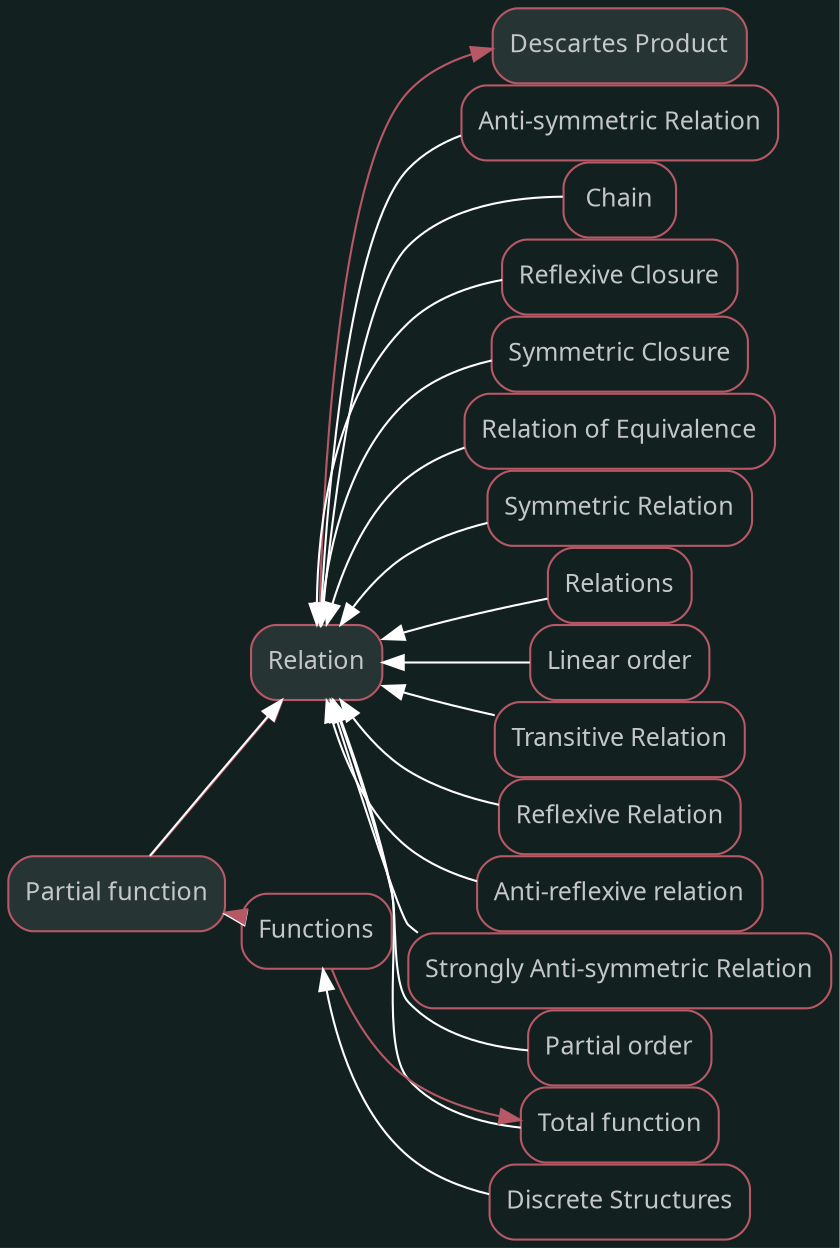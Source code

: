 digraph "Partial function" {graph [nodesep=0,ranksep=0,rankdir="LR",bgcolor="#132020"];node [shape="rectangle",style="rounded,filled",fontname="sans",fontsize="12px",labelfontname="sans",color="#b75867",fillcolor="#273434",fontcolor="#c4c7c7"];"Partial function" [label="Partial function",tooltip="Partial function",URL="../Partial function.html",target="_parent"];"Relation" [label="Relation",tooltip="Relation",URL="../Relation.html",target="_parent"];subgraph "Forward Partial function" {edge [color="#b75867"];"Partial function" -> "Relation";}
node [shape="rectangle",style="rounded",fontname="sans",fontsize="12px",labelfontname="sans",color="#b75867",fillcolor="#FFFFFF",fontcolor="#c4c7c7"];"Functions" [label="Functions",tooltip="Functions",URL="../Functions.html",target="_parent"];subgraph "Backward Partial function" {edge [dir="back",color="#FFFFFF"];"Partial function" -> "Functions";}node [shape="rectangle",style="rounded,filled",fontname="sans",fontsize="12px",labelfontname="sans",color="#b75867",fillcolor="#273434",fontcolor="#c4c7c7"];"Relation" [label="Relation",tooltip="Relation",URL="../Relation.html",target="_parent"];"Descartes Product" [label="Descartes Product",tooltip="Descartes Product",URL="../Descartes Product.html",target="_parent"];subgraph "Forward Relation" {edge [color="#b75867"];"Relation" -> "Descartes Product";}
node [shape="rectangle",style="rounded",fontname="sans",fontsize="12px",labelfontname="sans",color="#b75867",fillcolor="#FFFFFF",fontcolor="#c4c7c7"];"Anti-symmetric Relation" [label="Anti-symmetric Relation",tooltip="Anti-symmetric Relation",URL="../Anti-symmetric Relation.html",target="_parent"];"Chain" [label="Chain",tooltip="Chain",URL="../Chain.html",target="_parent"];"Reflexive Closure" [label="Reflexive Closure",tooltip="Reflexive Closure",URL="../Reflexive Closure.html",target="_parent"];"Symmetric Closure" [label="Symmetric Closure",tooltip="Symmetric Closure",URL="../Symmetric Closure.html",target="_parent"];"Relation of Equivalence" [label="Relation of Equivalence",tooltip="Relation of Equivalence",URL="../Relation of Equivalence.html",target="_parent"];"Symmetric Relation" [label="Symmetric Relation",tooltip="Symmetric Relation",URL="../Symmetric Relation.html",target="_parent"];"Partial function" [label="Partial function",tooltip="Partial function",URL="../Partial function.html",target="_parent"];"Relations" [label="Relations",tooltip="Relations",URL="../Relations.html",target="_parent"];"Linear order" [label="Linear order",tooltip="Linear order",URL="../Linear order.html",target="_parent"];"Total function" [label="Total function",tooltip="Total function",URL="../Total function.html",target="_parent"];"Transitive Relation" [label="Transitive Relation",tooltip="Transitive Relation",URL="../Transitive Relation.html",target="_parent"];"Reflexive Relation" [label="Reflexive Relation",tooltip="Reflexive Relation",URL="../Reflexive Relation.html",target="_parent"];"Anti-reflexive relation" [label="Anti-reflexive relation",tooltip="Anti-reflexive relation",URL="../Anti-reflexive relation.html",target="_parent"];"Strongly Anti-symmetric Relation" [label="Strongly Anti-symmetric Relation",tooltip="Strongly Anti-symmetric Relation",URL="../Strongly Anti-symmetric Relation.html",target="_parent"];"Partial order" [label="Partial order",tooltip="Partial order",URL="../Partial order.html",target="_parent"];subgraph "Backward Relation" {edge [dir="back",color="#FFFFFF"];"Relation" -> "Anti-symmetric Relation";"Relation" -> "Chain";"Relation" -> "Reflexive Closure";"Relation" -> "Symmetric Closure";"Relation" -> "Relation of Equivalence";"Relation" -> "Symmetric Relation";"Relation" -> "Partial function";"Relation" -> "Relations";"Relation" -> "Linear order";"Relation" -> "Total function";"Relation" -> "Transitive Relation";"Relation" -> "Reflexive Relation";"Relation" -> "Anti-reflexive relation";"Relation" -> "Strongly Anti-symmetric Relation";"Relation" -> "Partial order";}node [shape="rectangle",style="rounded,filled",fontname="sans",fontsize="12px",labelfontname="sans",color="#b75867",fillcolor="#273434",fontcolor="#c4c7c7"];"Functions" [label="Functions",tooltip="Functions",URL="../Functions.html",target="_parent"];"Total function" [label="Total function",tooltip="Total function",URL="../Total function.html",target="_parent"];"Partial function" [label="Partial function",tooltip="Partial function",URL="../Partial function.html",target="_parent"];subgraph "Forward Functions" {edge [color="#b75867"];"Functions" -> "Total function";"Functions" -> "Partial function";}
node [shape="rectangle",style="rounded",fontname="sans",fontsize="12px",labelfontname="sans",color="#b75867",fillcolor="#FFFFFF",fontcolor="#c4c7c7"];"Discrete Structures" [label="Discrete Structures",tooltip="Discrete Structures",URL="../Discrete Structures.html",target="_parent"];subgraph "Backward Functions" {edge [dir="back",color="#FFFFFF"];"Functions" -> "Discrete Structures";}}